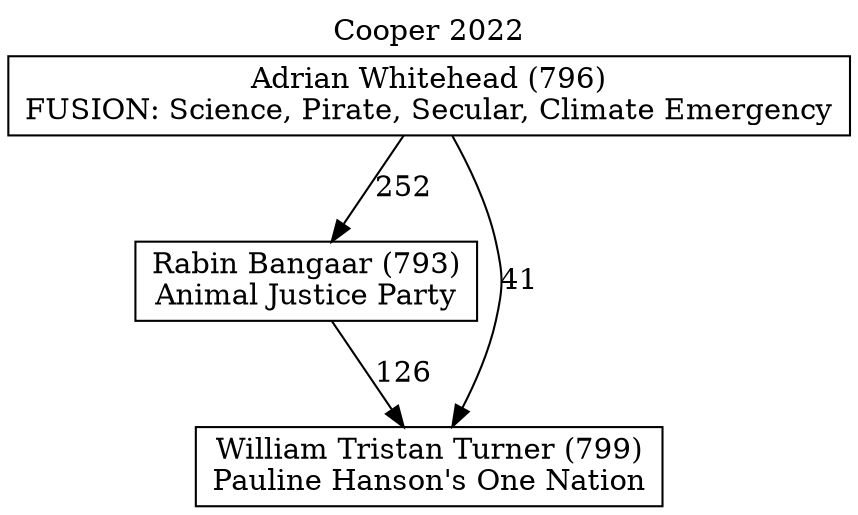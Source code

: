 // House preference flow
digraph "William Tristan Turner (799)_Cooper_2022" {
	graph [label="Cooper 2022" labelloc=t mclimit=10]
	node [shape=box]
	"Rabin Bangaar (793)" [label="Rabin Bangaar (793)
Animal Justice Party"]
	"William Tristan Turner (799)" [label="William Tristan Turner (799)
Pauline Hanson's One Nation"]
	"Adrian Whitehead (796)" [label="Adrian Whitehead (796)
FUSION: Science, Pirate, Secular, Climate Emergency"]
	"Rabin Bangaar (793)" -> "William Tristan Turner (799)" [label=126]
	"Adrian Whitehead (796)" -> "William Tristan Turner (799)" [label=41]
	"Adrian Whitehead (796)" -> "Rabin Bangaar (793)" [label=252]
}
